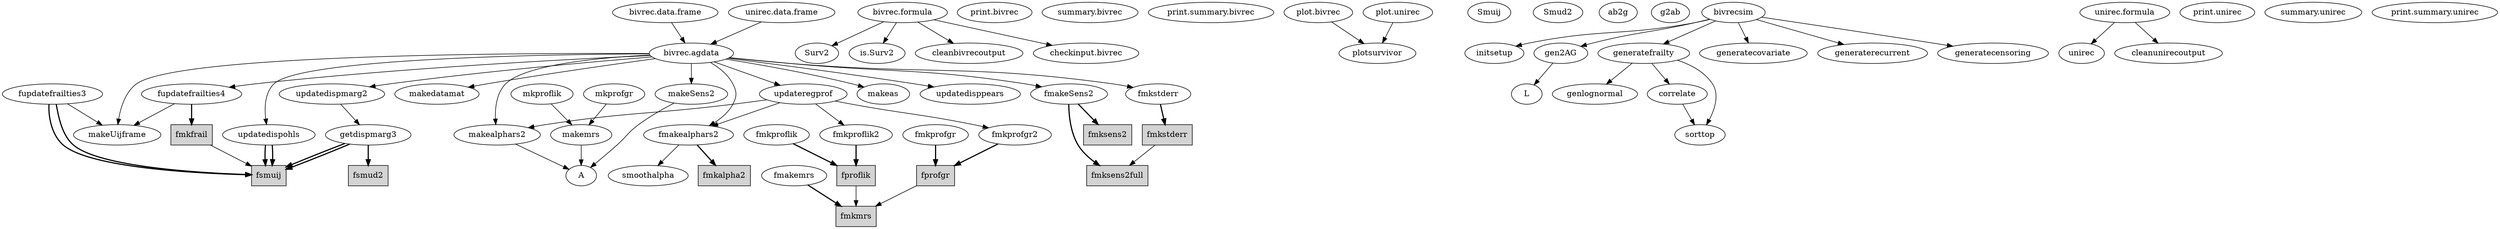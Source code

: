 digraph callgraph {
"Rbivrec.data.frame" [label="bivrec.data.frame"];
"Rbivrec.formula" [label="bivrec.formula"];
"RSurv2" [label="Surv2"];
"Ris.Surv2" [label="is.Surv2"];
"Rcleanbivrecoutput" [label="cleanbivrecoutput"];
"Rprint.bivrec" [label="print.bivrec"];
"Rsummary.bivrec" [label="summary.bivrec"];
"Rprint.summary.bivrec" [label="print.summary.bivrec"];
"Rplot.bivrec" [label="plot.bivrec"];
"Rplotsurvivor" [label="plotsurvivor"];
"Rcheckinput.bivrec" [label="checkinput.bivrec"];
"RmakeUijframe" [label="makeUijframe"];
"Rmakedatamat" [label="makedatamat"];
"Rmakealphars2" [label="makealphars2"];
"Rfmakealphars2" [label="fmakealphars2"];
"Rsmoothalpha" [label="smoothalpha"];
"Rmakeas" [label="makeas"];
"RA" [label="A"];
"Rfupdatefrailties3" [label="fupdatefrailties3"];
"Rfupdatefrailties4" [label="fupdatefrailties4"];
"Rupdatedisppears" [label="updatedisppears"];
"Rupdatedispohls" [label="updatedispohls"];
"Rupdatedispmarg2" [label="updatedispmarg2"];
"Rgetdispmarg3" [label="getdispmarg3"];
"RSmuij" [label="Smuij"];
"RSmud2" [label="Smud2"];
"Rab2g" [label="ab2g"];
"Rg2ab" [label="g2ab"];
"Rmakemrs" [label="makemrs"];
"Rfmakemrs" [label="fmakemrs"];
"Rmkproflik" [label="mkproflik"];
"Rfmkproflik" [label="fmkproflik"];
"Rfmkproflik2" [label="fmkproflik2"];
"Rmkprofgr" [label="mkprofgr"];
"Rfmkprofgr" [label="fmkprofgr"];
"Rfmkprofgr2" [label="fmkprofgr2"];
"Rupdateregprof" [label="updateregprof"];
"RmakeSens2" [label="makeSens2"];
"RfmakeSens2" [label="fmakeSens2"];
"Rfmkstderr" [label="fmkstderr"];
"Rbivrec.agdata" [label="bivrec.agdata"];
"Rbivrecsim" [label="bivrecsim"];
"Rinitsetup" [label="initsetup"];
"RL" [label="L"];
"Rgen2AG" [label="gen2AG"];
"Rgeneratefrailty" [label="generatefrailty"];
"Rgenlognormal" [label="genlognormal"];
"Rcorrelate" [label="correlate"];
"Rsorttop" [label="sorttop"];
"Rgeneratecovariate" [label="generatecovariate"];
"Rgeneraterecurrent" [label="generaterecurrent"];
"Rgeneratecensoring" [label="generatecensoring"];
"Runirec" [label="unirec"];
"Runirec.data.frame" [label="unirec.data.frame"];
"Runirec.formula" [label="unirec.formula"];
"Rcleanunirecoutput" [label="cleanunirecoutput"];
"Rprint.unirec" [label="print.unirec"];
"Rsummary.unirec" [label="summary.unirec"];
"Rprint.summary.unirec" [label="print.summary.unirec"];
"Rplot.unirec" [label="plot.unirec"];
"Rbivrec.data.frame" -> "Rbivrec.agdata";
"Rbivrec.formula" -> "RSurv2";
"Rbivrec.formula" -> "Ris.Surv2";
"Rbivrec.formula" -> "Rcleanbivrecoutput";
"Rbivrec.formula" -> "Rcheckinput.bivrec";
"Rplot.bivrec" -> "Rplotsurvivor";
"Rmakealphars2" -> "RA";
"Rfmakealphars2" -> "Rsmoothalpha";
node [shape=box, style=filled]
"Rfmakealphars2" -> "fmkalpha2" [style=bold];
"Rfupdatefrailties3" -> "RmakeUijframe";
node [shape=box, style=filled]
"Rfupdatefrailties3" -> "fsmuij" [style=bold];
node [shape=box, style=filled]
"Rfupdatefrailties3" -> "fsmuij" [style=bold];
"Rfupdatefrailties4" -> "RmakeUijframe";
node [shape=box, style=filled]
"Rfupdatefrailties4" -> "fmkfrail" [style=bold];
node [shape=box, style=filled]
"Rupdatedispohls" -> "fsmuij" [style=bold];
node [shape=box, style=filled]
"Rupdatedispohls" -> "fsmuij" [style=bold];
"Rupdatedispmarg2" -> "Rgetdispmarg3";
node [shape=box, style=filled]
"Rgetdispmarg3" -> "fsmuij" [style=bold];
node [shape=box, style=filled]
"Rgetdispmarg3" -> "fsmuij" [style=bold];
node [shape=box, style=filled]
"Rgetdispmarg3" -> "fsmud2" [style=bold];
"Rmakemrs" -> "RA";
node [shape=box, style=filled]
"Rfmakemrs" -> "fmkmrs" [style=bold];
"Rmkproflik" -> "Rmakemrs";
node [shape=box, style=filled]
"Rfmkproflik" -> "fproflik" [style=bold];
node [shape=box, style=filled]
"Rfmkproflik2" -> "fproflik" [style=bold];
"Rmkprofgr" -> "Rmakemrs";
node [shape=box, style=filled]
"Rfmkprofgr" -> "fprofgr" [style=bold];
node [shape=box, style=filled]
"Rfmkprofgr2" -> "fprofgr" [style=bold];
"Rupdateregprof" -> "Rmakealphars2";
"Rupdateregprof" -> "Rfmakealphars2";
"RmakeSens2" -> "RA";
node [shape=box, style=filled]
"RfmakeSens2" -> "fmksens2full" [style=bold];
node [shape=box, style=filled]
"RfmakeSens2" -> "fmksens2" [style=bold];
node [shape=box, style=filled]
"Rfmkstderr" -> "fmkstderr" [style=bold];
"Rbivrec.agdata" -> "RmakeUijframe";
"Rbivrec.agdata" -> "Rmakedatamat";
"Rbivrec.agdata" -> "Rmakealphars2";
"Rbivrec.agdata" -> "Rfmakealphars2";
"Rbivrec.agdata" -> "Rmakeas";
"Rbivrec.agdata" -> "Rfupdatefrailties4";
"Rbivrec.agdata" -> "Rupdatedisppears";
"Rbivrec.agdata" -> "Rupdatedispohls";
"Rbivrec.agdata" -> "Rupdatedispmarg2";
"Rbivrec.agdata" -> "Rupdateregprof";
"Rbivrec.agdata" -> "RmakeSens2";
"Rbivrec.agdata" -> "RfmakeSens2";
"Rbivrec.agdata" -> "Rfmkstderr";
"Rbivrecsim" -> "Rinitsetup";
"Rbivrecsim" -> "Rgen2AG";
"Rbivrecsim" -> "Rgeneratefrailty";
"Rbivrecsim" -> "Rgeneratecovariate";
"Rbivrecsim" -> "Rgeneraterecurrent";
"Rbivrecsim" -> "Rgeneratecensoring";
"Rgen2AG" -> "RL";
"Rgeneratefrailty" -> "Rgenlognormal";
"Rgeneratefrailty" -> "Rcorrelate";
"Rgeneratefrailty" -> "Rsorttop";
"Rcorrelate" -> "Rsorttop";
"Runirec.data.frame" -> "Rbivrec.agdata";
"Runirec.formula" -> "Runirec";
"Runirec.formula" -> "Rcleanunirecoutput";
"Rplot.unirec" -> "Rplotsurvivor";
 
Rupdateregprof -> Rfmkproflik2
Rupdateregprof -> Rfmkprofgr2
fmkfrail -> fsmuij
fmkstderr -> fmksens2full
fprofgr -> fmkmrs
fproflik -> fmkmrs

}
